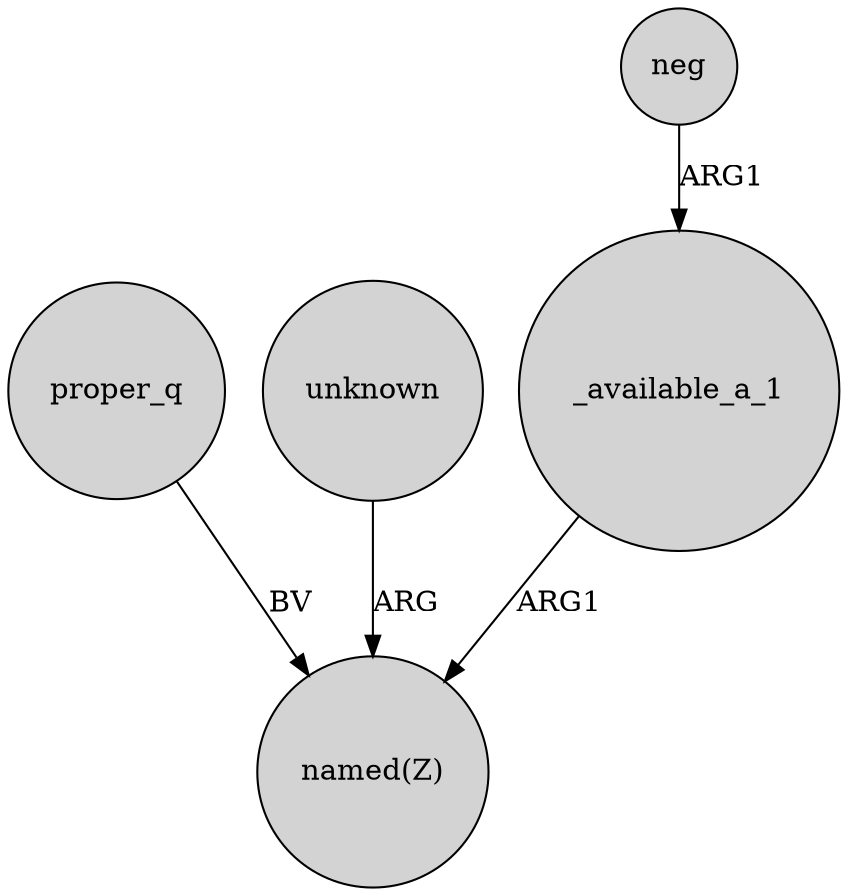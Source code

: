 digraph {
	node [shape=circle style=filled]
	proper_q -> "named(Z)" [label=BV]
	unknown -> "named(Z)" [label=ARG]
	_available_a_1 -> "named(Z)" [label=ARG1]
	neg -> _available_a_1 [label=ARG1]
}
